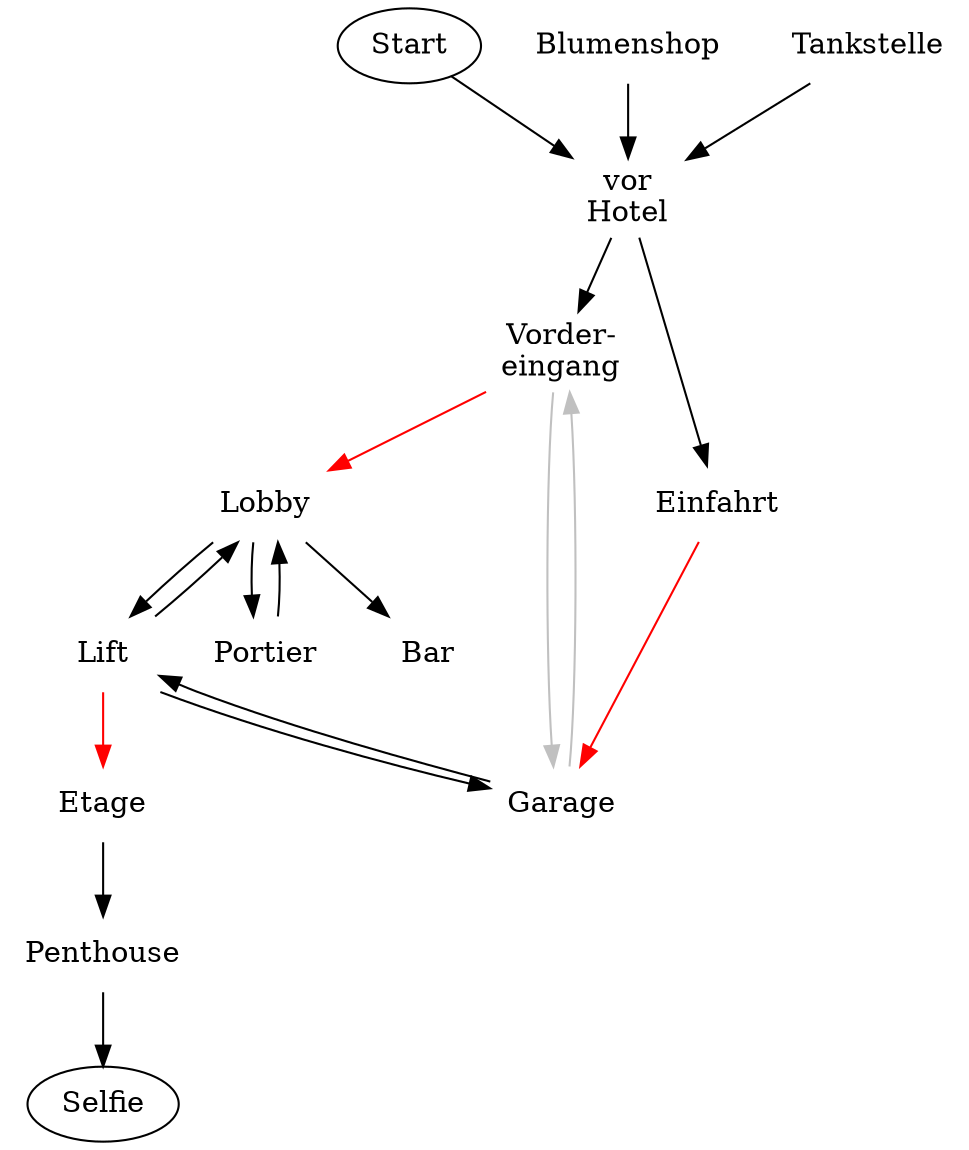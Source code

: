 digraph plot {
	// &#9829; &#9830; &#9824; &#9827;

	rankdir=TD;
	node [shape=none]

	Start [shape=oval]
	Start -> Hotel

	Blumenshop
	Blumenshop -> Hotel

	Tankstelle
	Tankstelle -> Hotel

	Hotel [ label="vor\nHotel", color=blue ]
	Hotel -> Vordereingang
	Hotel -> Einfahrt

	Vordereingang [ label="Vorder-\neingang" ]
	Vordereingang -> Lobby  [color=red]
	Vordereingang -> Garage [color=gray]

	Einfahrt
	Einfahrt -> Garage [color=red]

	Garage -> Lift
	Garage -> Vordereingang [color=gray]

	Lobby
	Lobby -> Portier
	Lobby -> Lift
	Lobby -> Bar

	Portier
	Portier -> Lobby

	Lift [ color=blue ]
	Lift -> Lobby
	Lift -> Garage
	Lift -> Etage [color=red]

	Etage -> Penthouse

	Penthouse -> Selfie

	Selfie [shape=oval]

}

// Restaurant: 30 Euro für Kaffee+Kuchen, Infos vom Kellner
// Bar: Der Typ aus der Band. Verrät gegen einen Drink, dass STAR Blumen mag.

